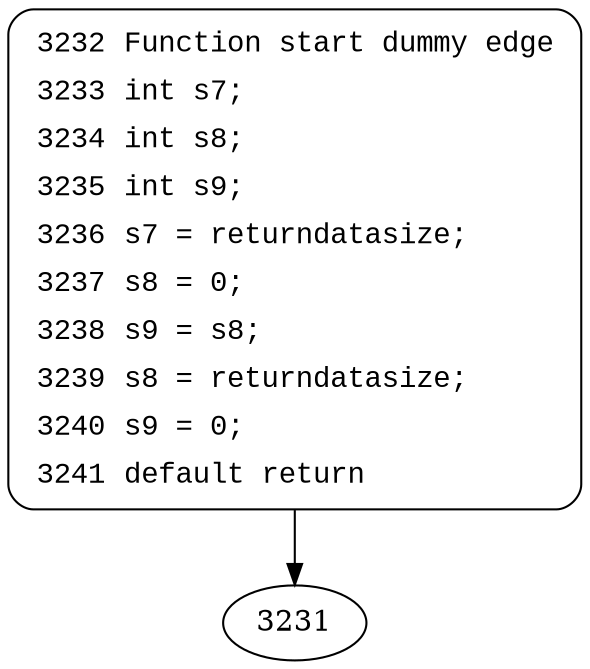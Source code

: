 digraph block3452 {
3232 [style="filled,bold" penwidth="1" fillcolor="white" fontname="Courier New" shape="Mrecord" label=<<table border="0" cellborder="0" cellpadding="3" bgcolor="white"><tr><td align="right">3232</td><td align="left">Function start dummy edge</td></tr><tr><td align="right">3233</td><td align="left">int s7;</td></tr><tr><td align="right">3234</td><td align="left">int s8;</td></tr><tr><td align="right">3235</td><td align="left">int s9;</td></tr><tr><td align="right">3236</td><td align="left">s7 = returndatasize;</td></tr><tr><td align="right">3237</td><td align="left">s8 = 0;</td></tr><tr><td align="right">3238</td><td align="left">s9 = s8;</td></tr><tr><td align="right">3239</td><td align="left">s8 = returndatasize;</td></tr><tr><td align="right">3240</td><td align="left">s9 = 0;</td></tr><tr><td align="right">3241</td><td align="left">default return</td></tr></table>>]
3232 -> 3231[label=""]
}